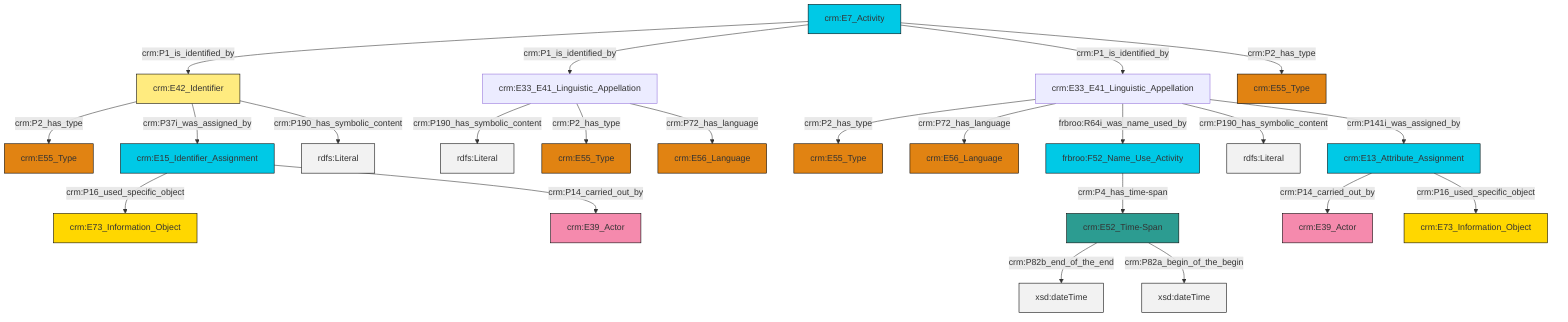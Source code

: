 graph TD
classDef Literal fill:#f2f2f2,stroke:#000000;
classDef CRM_Entity fill:#FFFFFF,stroke:#000000;
classDef Temporal_Entity fill:#00C9E6, stroke:#000000;
classDef Type fill:#E18312, stroke:#000000;
classDef Time-Span fill:#2C9C91, stroke:#000000;
classDef Appellation fill:#FFEB7F, stroke:#000000;
classDef Place fill:#008836, stroke:#000000;
classDef Persistent_Item fill:#B266B2, stroke:#000000;
classDef Conceptual_Object fill:#FFD700, stroke:#000000;
classDef Physical_Thing fill:#D2B48C, stroke:#000000;
classDef Actor fill:#f58aad, stroke:#000000;
classDef PC_Classes fill:#4ce600, stroke:#000000;
classDef Multi fill:#cccccc,stroke:#000000;

0["crm:E33_E41_Linguistic_Appellation"]:::Default -->|crm:P190_has_symbolic_content| 1[rdfs:Literal]:::Literal
6["crm:E13_Attribute_Assignment"]:::Temporal_Entity -->|crm:P14_carried_out_by| 4["crm:E39_Actor"]:::Actor
0["crm:E33_E41_Linguistic_Appellation"]:::Default -->|crm:P2_has_type| 7["crm:E55_Type"]:::Type
0["crm:E33_E41_Linguistic_Appellation"]:::Default -->|crm:P72_has_language| 8["crm:E56_Language"]:::Type
9["crm:E52_Time-Span"]:::Time-Span -->|crm:P82b_end_of_the_end| 10[xsd:dateTime]:::Literal
11["crm:E15_Identifier_Assignment"]:::Temporal_Entity -->|crm:P16_used_specific_object| 12["crm:E73_Information_Object"]:::Conceptual_Object
13["crm:E42_Identifier"]:::Appellation -->|crm:P2_has_type| 14["crm:E55_Type"]:::Type
21["crm:E33_E41_Linguistic_Appellation"]:::Default -->|crm:P2_has_type| 17["crm:E55_Type"]:::Type
21["crm:E33_E41_Linguistic_Appellation"]:::Default -->|crm:P72_has_language| 23["crm:E56_Language"]:::Type
21["crm:E33_E41_Linguistic_Appellation"]:::Default -->|frbroo:R64i_was_name_used_by| 24["frbroo:F52_Name_Use_Activity"]:::Temporal_Entity
24["frbroo:F52_Name_Use_Activity"]:::Temporal_Entity -->|crm:P4_has_time-span| 9["crm:E52_Time-Span"]:::Time-Span
13["crm:E42_Identifier"]:::Appellation -->|crm:P37i_was_assigned_by| 11["crm:E15_Identifier_Assignment"]:::Temporal_Entity
2["crm:E7_Activity"]:::Temporal_Entity -->|crm:P1_is_identified_by| 13["crm:E42_Identifier"]:::Appellation
2["crm:E7_Activity"]:::Temporal_Entity -->|crm:P1_is_identified_by| 0["crm:E33_E41_Linguistic_Appellation"]:::Default
6["crm:E13_Attribute_Assignment"]:::Temporal_Entity -->|crm:P16_used_specific_object| 25["crm:E73_Information_Object"]:::Conceptual_Object
2["crm:E7_Activity"]:::Temporal_Entity -->|crm:P1_is_identified_by| 21["crm:E33_E41_Linguistic_Appellation"]:::Default
21["crm:E33_E41_Linguistic_Appellation"]:::Default -->|crm:P190_has_symbolic_content| 38[rdfs:Literal]:::Literal
11["crm:E15_Identifier_Assignment"]:::Temporal_Entity -->|crm:P14_carried_out_by| 15["crm:E39_Actor"]:::Actor
21["crm:E33_E41_Linguistic_Appellation"]:::Default -->|crm:P141i_was_assigned_by| 6["crm:E13_Attribute_Assignment"]:::Temporal_Entity
9["crm:E52_Time-Span"]:::Time-Span -->|crm:P82a_begin_of_the_begin| 39[xsd:dateTime]:::Literal
2["crm:E7_Activity"]:::Temporal_Entity -->|crm:P2_has_type| 29["crm:E55_Type"]:::Type
13["crm:E42_Identifier"]:::Appellation -->|crm:P190_has_symbolic_content| 40[rdfs:Literal]:::Literal